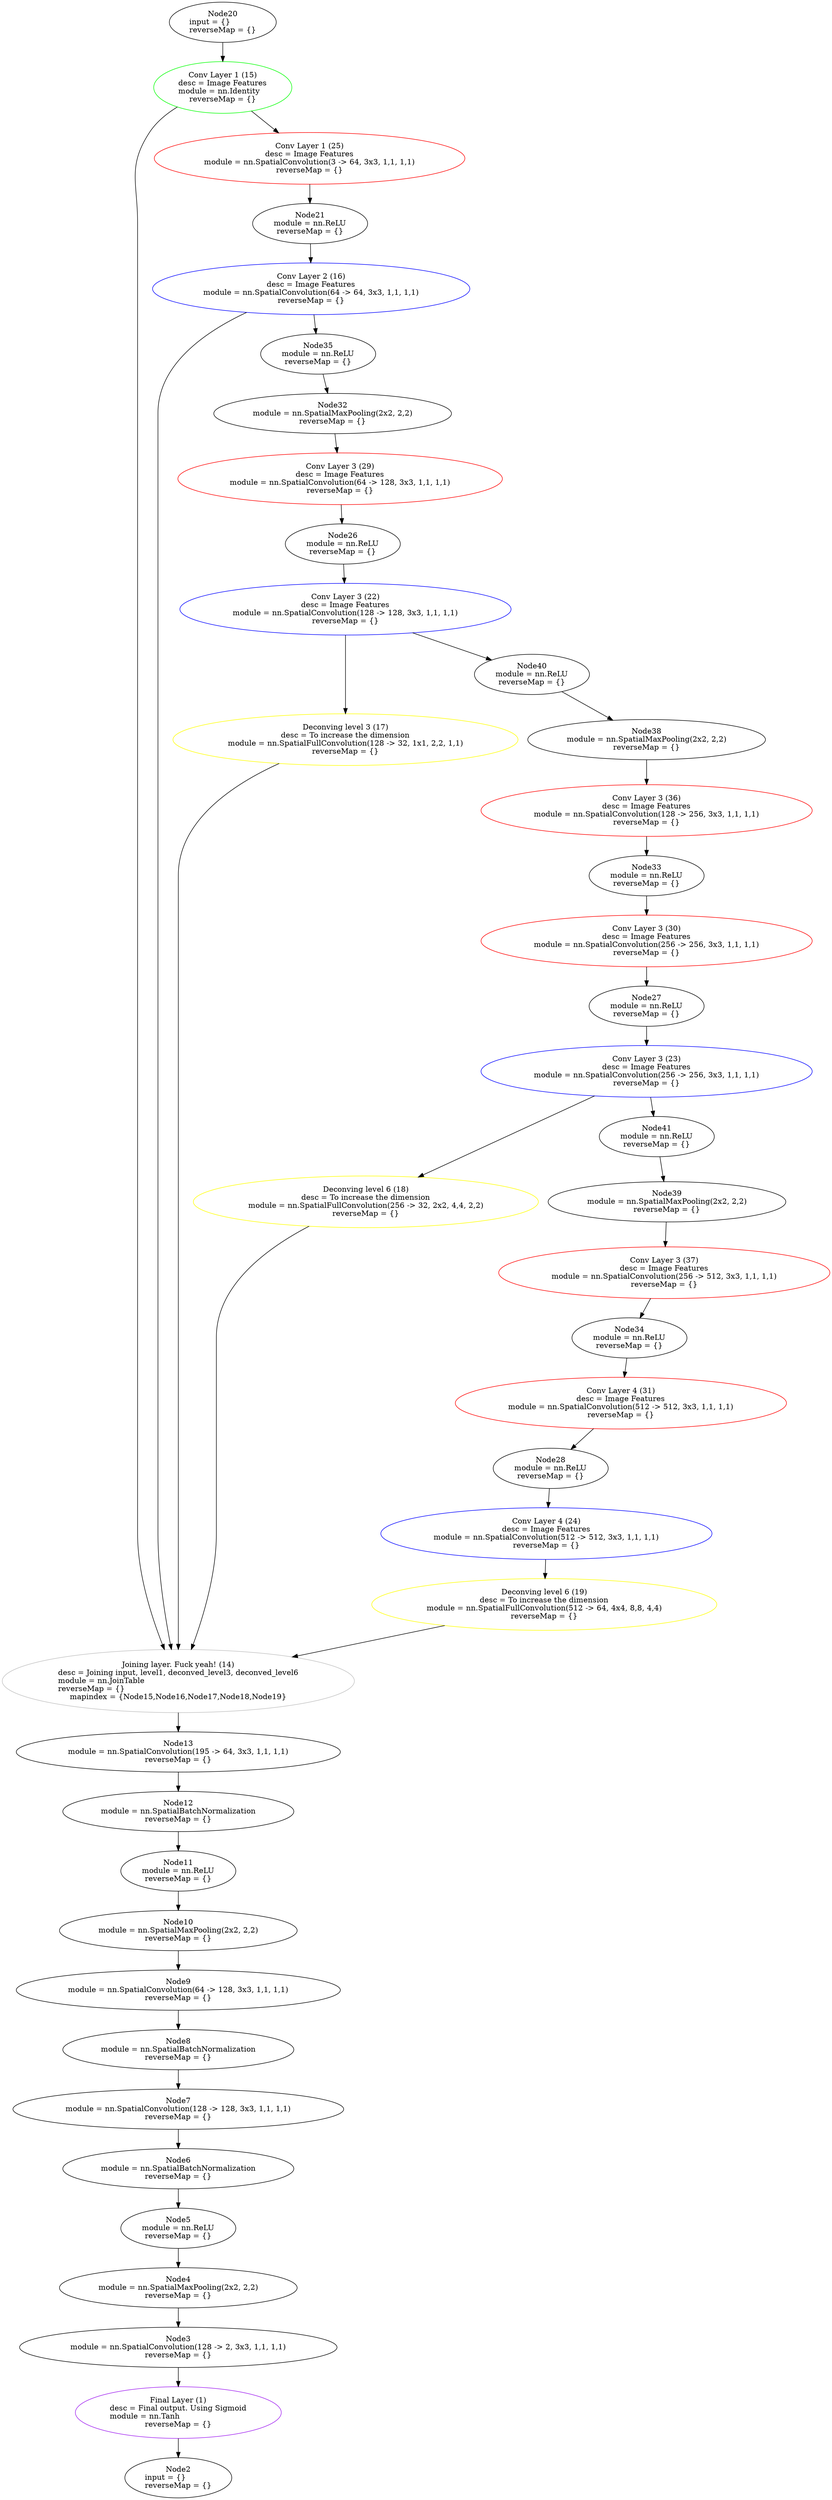 digraph G {
	graph [bb="0,0,1225,4674"];
	node [label="\N",
		shape=oval
	];
	n1	 [color=purple,
		height=1.3356,
		label="Final Layer (1)\ndesc = Final output. Using Sigmoid\nmodule = nn.Tanh\lreverseMap = {}",
		pos="258,160",
		tooltip="[./Net3.lua]:113_",
		width=4.1515];
	n2	 [height=1.041,
		label="Node2\ninput = {}\lreverseMap = {}",
		pos="258,38",
		tooltip="[[C]]:-1_",
		width=2.1497];
	n1 -> n2	 [pos="e,258,75.722 258,111.57 258,103.1 258,94.269 258,85.81"];
	n3	 [height=1.041,
		label="Node3\nmodule = nn.SpatialConvolution(128 -> 2, 3x3, 1,1, 1,1)\lreverseMap = {}",
		pos="258,282",
		tooltip="[./Net3.lua]:113_",
		width=6.4533];
	n3 -> n1	 [pos="e,258,208.5 258,244.34 258,236.22 258,227.42 258,218.68"];
	n4	 [height=1.041,
		label="Node4\nmodule = nn.SpatialMaxPooling(2x2, 2,2)\lreverseMap = {}",
		pos="258,394",
		tooltip="[./Net3.lua]:111_",
		width=4.8997];
	n4 -> n3	 [pos="e,258,319.84 258,356.37 258,347.93 258,338.83 258,330.01"];
	n5	 [height=1.041,
		label="Node5\nmodule = nn.ReLU\lreverseMap = {}",
		pos="258,506",
		tooltip="[./Net3.lua]:111_",
		width=2.4261];
	n5 -> n4	 [pos="e,258,431.84 258,468.37 258,459.93 258,450.83 258,442.01"];
	n6	 [height=1.041,
		label="Node6\nmodule = nn.SpatialBatchNormalization\lreverseMap = {}",
		pos="258,618",
		tooltip="[./Net3.lua]:109_",
		width=4.6805];
	n6 -> n5	 [pos="e,258,543.84 258,580.37 258,571.93 258,562.83 258,554.01"];
	n7	 [height=1.041,
		label="Node7\nmodule = nn.SpatialConvolution(128 -> 128, 3x3, 1,1, 1,1)\lreverseMap = {}",
		pos="258,730",
		tooltip="[./Net3.lua]:109_",
		width=6.7297];
	n7 -> n6	 [pos="e,258,655.84 258,692.37 258,683.93 258,674.83 258,666.01"];
	n8	 [height=1.041,
		label="Node8\nmodule = nn.SpatialBatchNormalization\lreverseMap = {}",
		pos="258,842",
		tooltip="[./Net3.lua]:107_",
		width=4.6805];
	n8 -> n7	 [pos="e,258,767.84 258,804.37 258,795.93 258,786.83 258,778.01"];
	n9	 [height=1.041,
		label="Node9\nmodule = nn.SpatialConvolution(64 -> 128, 3x3, 1,1, 1,1)\lreverseMap = {}",
		pos="258,954",
		tooltip="[./Net3.lua]:107_",
		width=6.5915];
	n9 -> n8	 [pos="e,258,879.84 258,916.37 258,907.93 258,898.83 258,890.01"];
	n10	 [height=1.041,
		label="Node10\nmodule = nn.SpatialMaxPooling(2x2, 2,2)\lreverseMap = {}",
		pos="258,1066",
		tooltip="[./Net3.lua]:105_",
		width=4.8997];
	n10 -> n9	 [pos="e,258,991.84 258,1028.4 258,1019.9 258,1010.8 258,1002"];
	n11	 [height=1.041,
		label="Node11\nmodule = nn.ReLU\lreverseMap = {}",
		pos="258,1178",
		tooltip="[./Net3.lua]:105_",
		width=2.4261];
	n11 -> n10	 [pos="e,258,1103.8 258,1140.4 258,1131.9 258,1122.8 258,1114"];
	n12	 [height=1.041,
		label="Node12\nmodule = nn.SpatialBatchNormalization\lreverseMap = {}",
		pos="258,1290",
		tooltip="[./Net3.lua]:104_",
		width=4.6805];
	n12 -> n11	 [pos="e,258,1215.8 258,1252.4 258,1243.9 258,1234.8 258,1226"];
	n13	 [height=1.041,
		label="Node13\nmodule = nn.SpatialConvolution(195 -> 64, 3x3, 1,1, 1,1)\lreverseMap = {}",
		pos="258,1402",
		tooltip="[./Net3.lua]:104_",
		width=6.5915];
	n13 -> n12	 [pos="e,258,1327.8 258,1364.4 258,1355.9 258,1346.8 258,1338"];
	n14	 [color=grey,
		height=1.6303,
		label="Joining layer. Fuck yeah! (14)\ndesc = Joining input, level1, deconved_level3, deconved_level6\nmodule = nn.JoinTable\lreverseMap = {}\lmapindex = {\
Node15,Node16,Node17,Node18,Node19}",
		pos="258,1535",
		tooltip="[./Net3.lua]:93_",
		width=7.1778];
	n14 -> n13	 [pos="e,258,1439.8 258,1476.2 258,1467.4 258,1458.4 258,1449.9"];
	n15	 [color=green,
		height=1.3356,
		label="Conv Layer 1 (15)\ndesc = Image Features\nmodule = nn.Identity\lreverseMap = {}",
		pos="310,4514",
		tooltip="[./Net3.lua]:11_",
		width=2.736];
	n15 -> n14	 [pos="e,232.16,1593.6 246.86,4477 229.98,4464.3 213.52,4448.5 203,4430 165.57,4364.2 182,4336.7 182,4261 182,4261 182,4261 182,1809 182,\
1736.7 207.03,1657.5 228.37,1603.1"];
	n25	 [color=red,
		height=1.3356,
		label="Conv Layer 1 (25)\ndesc = Image Features\nmodule = nn.SpatialConvolution(3 -> 64, 3x3, 1,1, 1,1)\lreverseMap = {}",
		pos="440,4382",
		tooltip="[./Net3.lua]:32_",
		width=6.3388];
	n15 -> n25	 [pos="e,393.75,4429.3 352.57,4470.4 363.38,4459.6 375.14,4447.9 386.42,4436.6"];
	n16	 [color=blue,
		height=1.3356,
		label="Conv Layer 2 (16)\ndesc = Image Features\nmodule = nn.SpatialConvolution(64 -> 64, 3x3, 1,1, 1,1)\lreverseMap = {}",
		pos="443,4138",
		tooltip="[./Net3.lua]:36_",
		width=6.4533];
	n16 -> n14	 [pos="e,245.24,1593.7 359.01,4093.1 295.8,4053.4 220,3988.4 220,3905 220,3905 220,3905 220,1809 220,1738.5 232.59,1658.7 243.27,1603.7"];
	n35	 [height=1.041,
		label="Node35\nmodule = nn.ReLU\lreverseMap = {}",
		pos="454,4016",
		tooltip="[./Net3.lua]:40_",
		width=2.4261];
	n16 -> n35	 [pos="e,450.65,4053.6 447.32,4089.9 448.1,4081.3 448.92,4072.4 449.71,4063.8"];
	n17	 [color=yellow,
		height=1.3356,
		label="Deconving level 3 (17)\ndesc = To increase the dimension\nmodule = nn.SpatialFullConvolution(128 -> 32, 1x1, 2,2, 1,1)\lreverseMap = {}",
		pos="501,3294",
		tooltip="[./Net3.lua]:79_",
		width=7.0298];
	n17 -> n14	 [pos="e,258,1593.8 414.64,3248.6 344.8,3205.8 258,3134 258,3041 258,3041 258,3041 258,1809 258,1739.1 258,1659 258,1603.8"];
	n18	 [color=yellow,
		height=1.3356,
		label="Deconving level 6 (18)\ndesc = To increase the dimension\nmodule = nn.SpatialFullConvolution(256 -> 32, 2x2, 4,4, 2,2)\lreverseMap = {}",
		pos="539,2430",
		tooltip="[./Net3.lua]:83_",
		width=7.0298];
	n18 -> n14	 [pos="e,271.77,1593.7 454.05,2384.5 385.01,2341.6 299,2269.6 299,2177 299,2177 299,2177 299,1809 299,1738.4 285.42,1658.6 273.89,1603.6"];
	n19	 [color=yellow,
		height=1.3356,
		label="Deconving level 6 (19)\ndesc = To increase the dimension\nmodule = nn.SpatialFullConvolution(512 -> 64, 4x4, 8,8, 4,4)\lreverseMap = {}",
		pos="586,1678",
		tooltip="[./Net3.lua]:88_",
		width=7.0298];
	n19 -> n14	 [pos="e,377.18,1587.2 485.36,1633.7 454.12,1620.3 419.25,1605.3 386.39,1591.2"];
	n20	 [height=1.041,
		label="Node20\ninput = {}\lreverseMap = {}",
		pos="310,4636",
		tooltip="[[C]]:-1_",
		width=2.1497];
	n20 -> n15	 [pos="e,310,4562.5 310,4598.3 310,4590.2 310,4581.4 310,4572.7"];
	n21	 [height=1.041,
		label="Node21\nmodule = nn.ReLU\lreverseMap = {}",
		pos="441,4260",
		tooltip="[./Net3.lua]:36_",
		width=2.4261];
	n21 -> n16	 [pos="e,442.21,4186.5 441.61,4222.3 441.75,4214.2 441.89,4205.4 442.04,4196.7"];
	n22	 [color=blue,
		height=1.3356,
		label="Conv Layer 3 (22)\ndesc = Image Features\nmodule = nn.SpatialConvolution(128 -> 128, 3x3, 1,1, 1,1)\lreverseMap = {}",
		pos="501,3538",
		tooltip="[./Net3.lua]:44_",
		width=6.7297];
	n22 -> n17	 [pos="e,501,3342.1 501,3489.8 501,3450.4 501,3394.1 501,3352.2"];
	n40	 [height=1.041,
		label="Node40\nmodule = nn.ReLU\lreverseMap = {}",
		pos="783,3416",
		tooltip="[./Net3.lua]:48_",
		width=2.4261];
	n22 -> n40	 [pos="e,721.85,3443 601.61,3494.2 638.34,3478.6 679.05,3461.2 712.59,3447"];
	n23	 [color=blue,
		height=1.3356,
		label="Conv Layer 3 (23)\ndesc = Image Features\nmodule = nn.SpatialConvolution(256 -> 256, 3x3, 1,1, 1,1)\lreverseMap = {}",
		pos="949,2674",
		tooltip="[./Net3.lua]:56_",
		width=6.7297];
	n23 -> n18	 [pos="e,615.1,2475.9 872.84,2628 802.19,2586.3 697.2,2524.4 623.88,2481.1"];
	n41	 [height=1.041,
		label="Node41\nmodule = nn.ReLU\lreverseMap = {}",
		pos="968,2552",
		tooltip="[./Net3.lua]:62_",
		width=2.4261];
	n23 -> n41	 [pos="e,962.21,2589.6 956.45,2625.9 957.83,2617.2 959.26,2608.2 960.64,2599.5"];
	n24	 [color=blue,
		height=1.3356,
		label="Conv Layer 4 (24)\ndesc = Image Features\nmodule = nn.SpatialConvolution(512 -> 512, 3x3, 1,1, 1,1)\lreverseMap = {}",
		pos="599,1810",
		tooltip="[./Net3.lua]:70_",
		width=6.7297];
	n24 -> n19	 [pos="e,590.75,1726.5 594.27,1761.7 593.45,1753.5 592.6,1745 591.76,1736.6"];
	n25 -> n21	 [pos="e,440.69,4297.7 440.4,4333.6 440.47,4325.1 440.54,4316.3 440.61,4307.8"];
	n26	 [height=1.041,
		label="Node26\nmodule = nn.ReLU\lreverseMap = {}",
		pos="497,3660",
		tooltip="[./Net3.lua]:44_",
		width=2.4261];
	n26 -> n22	 [pos="e,499.42,3586.5 498.22,3622.3 498.49,3614.2 498.79,3605.4 499.08,3596.7"];
	n27	 [height=1.041,
		label="Node27\nmodule = nn.ReLU\lreverseMap = {}",
		pos="949,2796",
		tooltip="[./Net3.lua]:56_",
		width=2.4261];
	n27 -> n23	 [pos="e,949,2722.5 949,2758.3 949,2750.2 949,2741.4 949,2732.7"];
	n28	 [height=1.041,
		label="Node28\nmodule = nn.ReLU\lreverseMap = {}",
		pos="625,1932",
		tooltip="[./Net3.lua]:70_",
		width=2.4261];
	n28 -> n24	 [pos="e,609.25,1858.3 617.13,1894.7 615.33,1886.4 613.37,1877.3 611.42,1868.3"];
	n29	 [color=red,
		height=1.3356,
		label="Conv Layer 3 (29)\ndesc = Image Features\nmodule = nn.SpatialConvolution(64 -> 128, 3x3, 1,1, 1,1)\lreverseMap = {}",
		pos="493,3782",
		tooltip="[./Net3.lua]:40_",
		width=6.5915];
	n29 -> n26	 [pos="e,495.78,3697.6 494.57,3733.9 494.86,3725.3 495.15,3716.4 495.44,3707.8"];
	n30	 [color=red,
		height=1.3356,
		label="Conv Layer 3 (30)\ndesc = Image Features\nmodule = nn.SpatialConvolution(256 -> 256, 3x3, 1,1, 1,1)\lreverseMap = {}",
		pos="949,2918",
		tooltip="[./Net3.lua]:52_",
		width=6.7297];
	n30 -> n27	 [pos="e,949,2833.7 949,2869.6 949,2861.1 949,2852.3 949,2843.8"];
	n31	 [color=red,
		height=1.3356,
		label="Conv Layer 4 (31)\ndesc = Image Features\nmodule = nn.SpatialConvolution(512 -> 512, 3x3, 1,1, 1,1)\lreverseMap = {}",
		pos="676,2054",
		tooltip="[./Net3.lua]:66_",
		width=6.7297];
	n31 -> n28	 [pos="e,640.38,1969.2 655.99,2005.9 652.18,1996.9 648.19,1987.6 644.4,1978.7"];
	n32	 [height=1.041,
		label="Node32\nmodule = nn.SpatialMaxPooling(2x2, 2,2)\lreverseMap = {}",
		pos="475,3904",
		tooltip="[./Net3.lua]:40_",
		width=4.8997];
	n32 -> n29	 [pos="e,485.94,3830.1 480.5,3866.3 481.75,3858 483.1,3849 484.44,3840.1"];
	n33	 [height=1.041,
		label="Node33\nmodule = nn.ReLU\lreverseMap = {}",
		pos="949,3040",
		tooltip="[./Net3.lua]:52_",
		width=2.4261];
	n33 -> n30	 [pos="e,949,2966.5 949,3002.3 949,2994.2 949,2985.4 949,2976.7"];
	n34	 [height=1.041,
		label="Node34\nmodule = nn.ReLU\lreverseMap = {}",
		pos="778,2176",
		tooltip="[./Net3.lua]:66_",
		width=2.4261];
	n34 -> n31	 [pos="e,715.5,2101.5 748.77,2140.6 740.43,2130.8 731.14,2119.9 722.06,2109.2"];
	n35 -> n32	 [pos="e,468.04,3941.5 460.99,3978.4 462.64,3969.7 464.42,3960.4 466.13,3951.4"];
	n36	 [color=red,
		height=1.3356,
		label="Conv Layer 3 (36)\ndesc = Image Features\nmodule = nn.SpatialConvolution(128 -> 256, 3x3, 1,1, 1,1)\lreverseMap = {}",
		pos="949,3162",
		tooltip="[./Net3.lua]:48_",
		width=6.7297];
	n36 -> n33	 [pos="e,949,3077.7 949,3113.6 949,3105.1 949,3096.3 949,3087.8"];
	n37	 [color=red,
		height=1.3356,
		label="Conv Layer 3 (37)\ndesc = Image Features\nmodule = nn.SpatialConvolution(256 -> 512, 3x3, 1,1, 1,1)\lreverseMap = {}",
		pos="983,2298",
		tooltip="[./Net3.lua]:62_",
		width=6.7297];
	n37 -> n34	 [pos="e,828.58,2206.6 906.67,2252.3 883.75,2238.9 858.97,2224.4 837.33,2211.7"];
	n38	 [height=1.041,
		label="Node38\nmodule = nn.SpatialMaxPooling(2x2, 2,2)\lreverseMap = {}",
		pos="949,3294",
		tooltip="[./Net3.lua]:48_",
		width=4.8997];
	n38 -> n36	 [pos="e,949,3210.5 949,3256.4 949,3245.3 949,3232.8 949,3220.6"];
	n39	 [height=1.041,
		label="Node39\nmodule = nn.SpatialMaxPooling(2x2, 2,2)\lreverseMap = {}",
		pos="987,2430",
		tooltip="[./Net3.lua]:62_",
		width=4.8997];
	n39 -> n37	 [pos="e,984.46,2346.5 985.88,2392.4 985.53,2381.3 985.15,2368.8 984.77,2356.6"];
	n40 -> n38	 [pos="e,900.41,3330.1 826.61,3383.5 846.63,3369 870.62,3351.7 892.04,3336.2"];
	n41 -> n39	 [pos="e,981.17,2467.8 973.8,2514.3 975.63,2502.8 977.67,2489.9 979.59,2477.8"];
}
